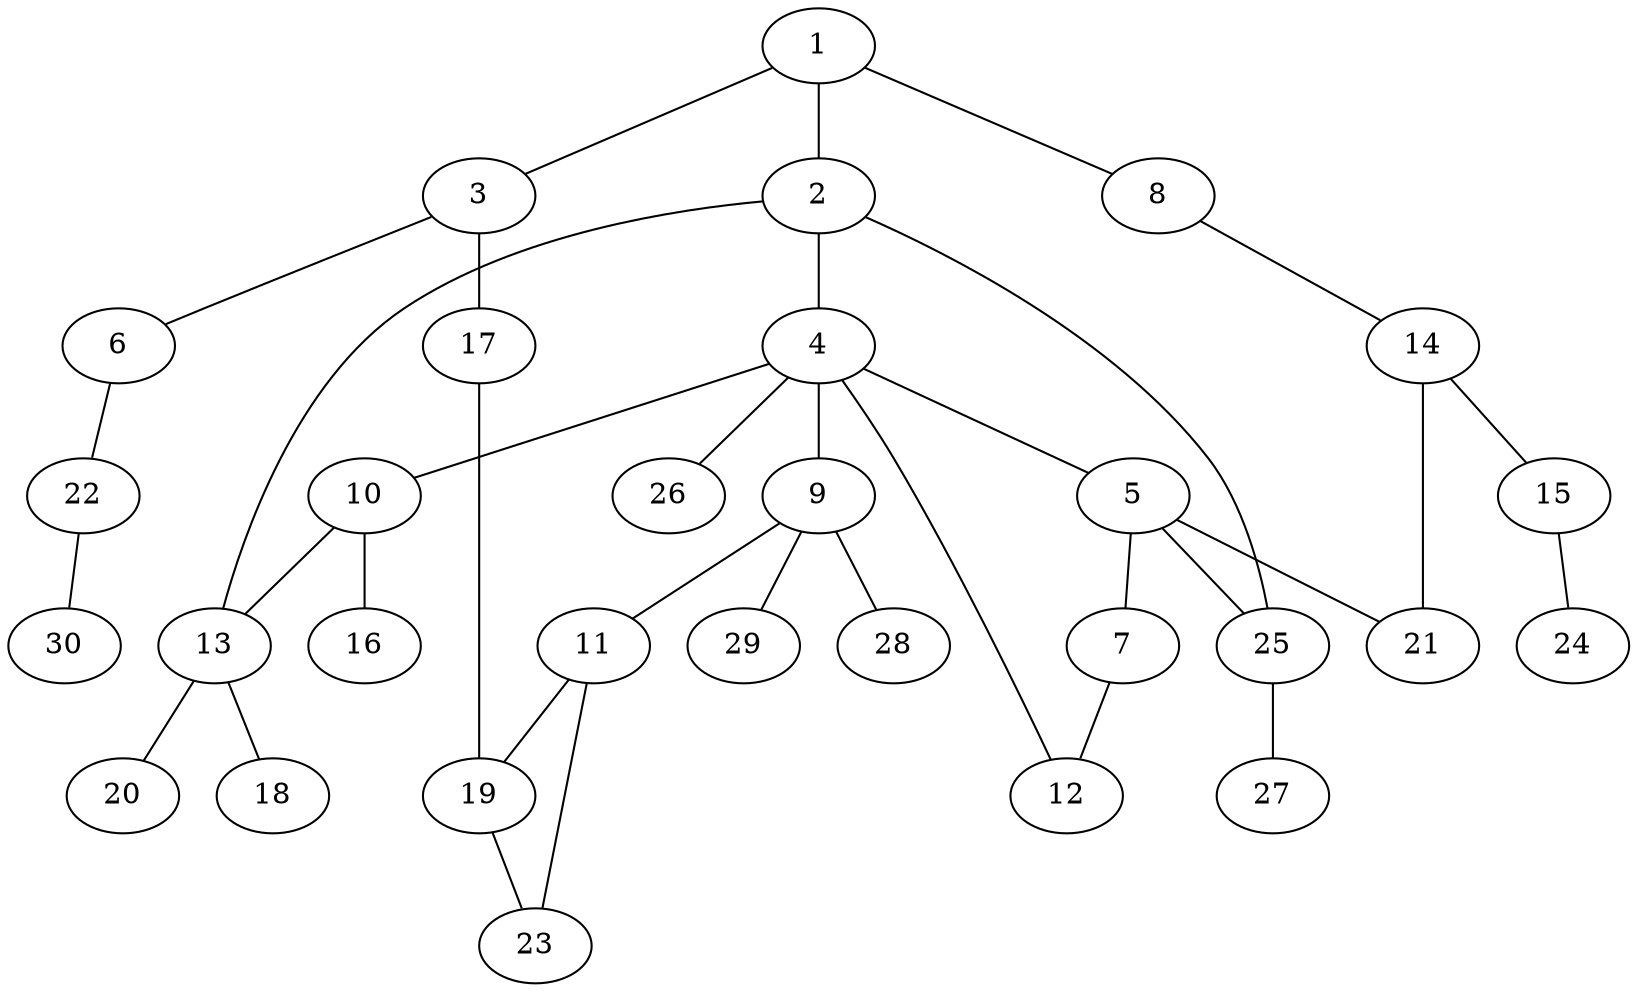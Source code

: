 graph graphname {1--2
1--3
1--8
2--4
2--13
2--25
3--6
3--17
4--5
4--9
4--10
4--12
4--26
5--7
5--21
5--25
6--22
7--12
8--14
9--11
9--28
9--29
10--13
10--16
11--19
11--23
13--18
13--20
14--15
14--21
15--24
17--19
19--23
22--30
25--27
}